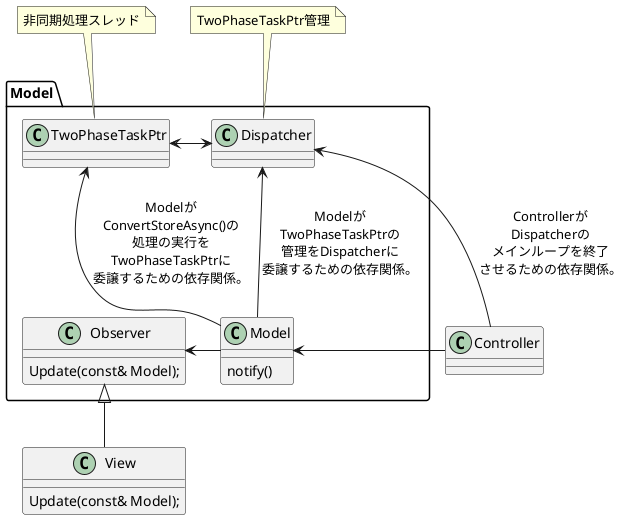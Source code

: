 @startuml
package Model as ModelPkg {
    class Model {
        notify()
    }

    class Observer {
        Update(const& Model);
    }

    class TwoPhaseTaskPtr
    class Dispatcher
}

class View {
    Update(const& Model);
}

class Controller

note top of TwoPhaseTaskPtr : 非同期処理スレッド
note top of Dispatcher : TwoPhaseTaskPtr管理

View -up-|> Observer
Model-up->TwoPhaseTaskPtr : Modelが\nConvertStoreAsync()の\n処理の実行を\nTwoPhaseTaskPtrに\n委譲するための依存関係。
Model-up->Dispatcher : Modelが\nTwoPhaseTaskPtrの\n管理をDispatcherに\n委譲するための依存関係。
Model-left->Observer
Controller-up->Dispatcher : Controllerが\nDispatcherの\nメインループを終了\nさせるための依存関係。
Controller->Model
TwoPhaseTaskPtr <-right->Dispatcher

@enduml

